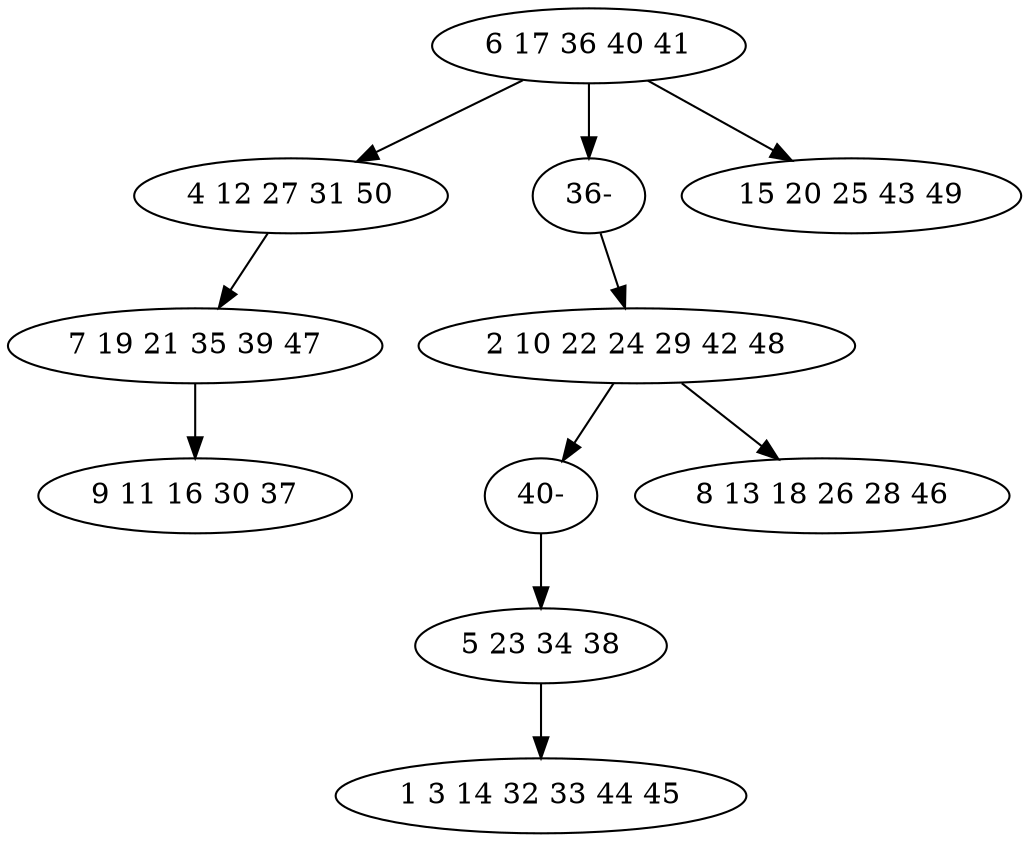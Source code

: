 digraph true_tree {
	"0" -> "1"
	"0" -> "10"
	"1" -> "3"
	"3" -> "4"
	"2" -> "9"
	"5" -> "6"
	"0" -> "7"
	"2" -> "8"
	"9" -> "5"
	"10" -> "2"
	"0" [label="6 17 36 40 41"];
	"1" [label="4 12 27 31 50"];
	"2" [label="2 10 22 24 29 42 48"];
	"3" [label="7 19 21 35 39 47"];
	"4" [label="9 11 16 30 37"];
	"5" [label="5 23 34 38"];
	"6" [label="1 3 14 32 33 44 45"];
	"7" [label="15 20 25 43 49"];
	"8" [label="8 13 18 26 28 46"];
	"9" [label="40-"];
	"10" [label="36-"];
}
